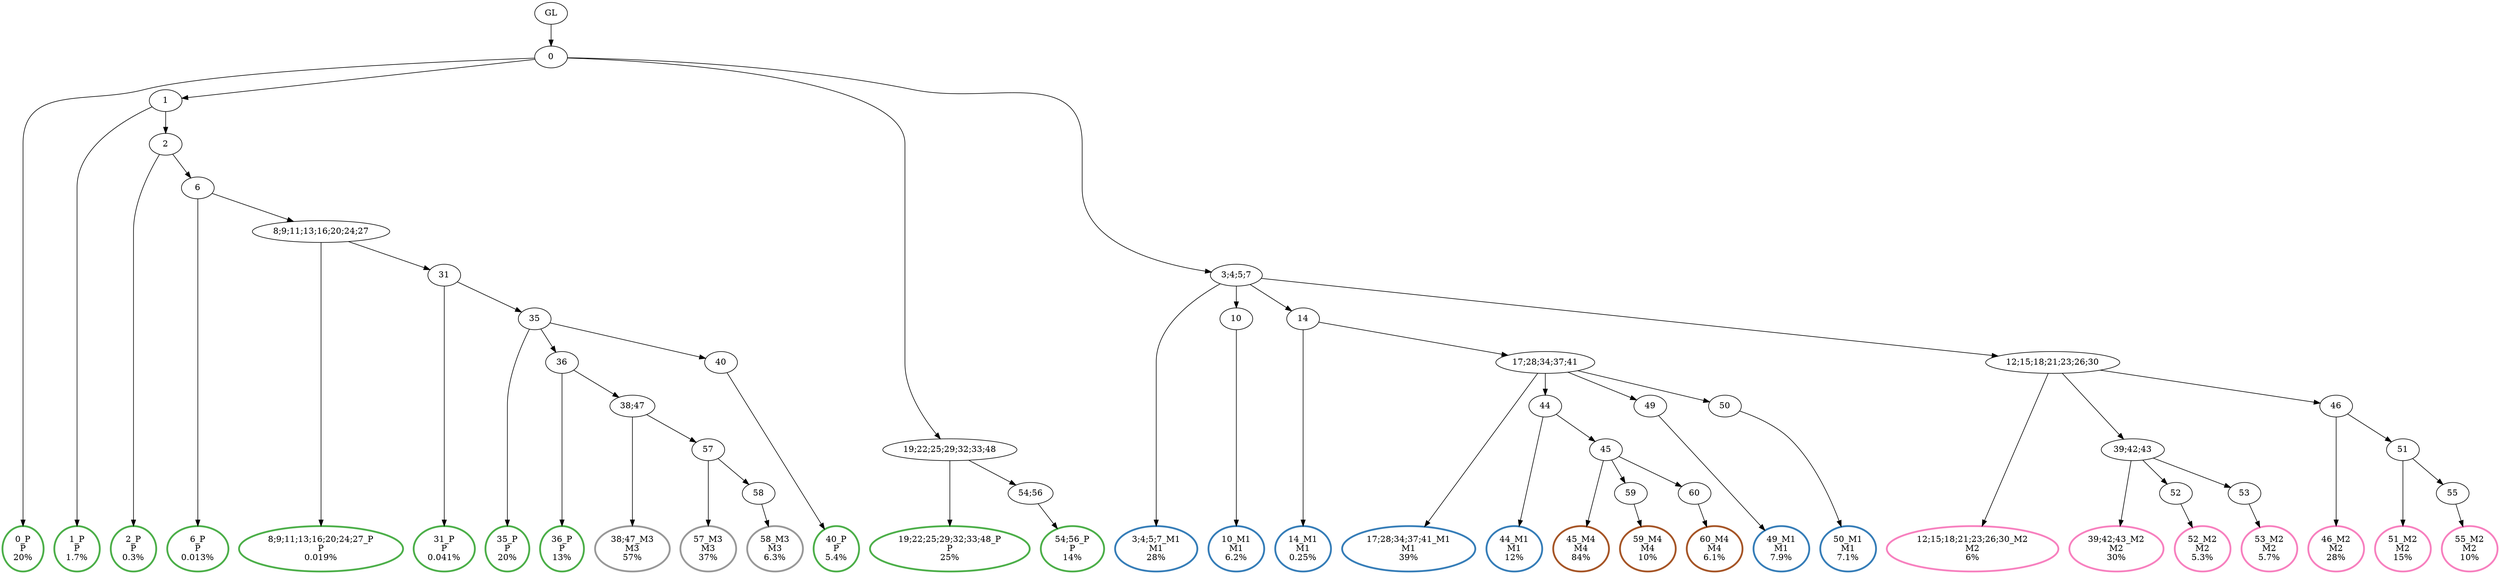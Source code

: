 digraph T {
	{
		rank=same
		60 [penwidth=3,colorscheme=set19,color=3,label="0_P\nP\n20%"]
		58 [penwidth=3,colorscheme=set19,color=3,label="1_P\nP\n1.7%"]
		56 [penwidth=3,colorscheme=set19,color=3,label="2_P\nP\n0.3%"]
		54 [penwidth=3,colorscheme=set19,color=3,label="6_P\nP\n0.013%"]
		52 [penwidth=3,colorscheme=set19,color=3,label="8;9;11;13;16;20;24;27_P\nP\n0.019%"]
		50 [penwidth=3,colorscheme=set19,color=3,label="31_P\nP\n0.041%"]
		48 [penwidth=3,colorscheme=set19,color=3,label="35_P\nP\n20%"]
		46 [penwidth=3,colorscheme=set19,color=3,label="36_P\nP\n13%"]
		44 [penwidth=3,colorscheme=set19,color=3,label="40_P\nP\n5.4%"]
		42 [penwidth=3,colorscheme=set19,color=3,label="19;22;25;29;32;33;48_P\nP\n25%"]
		40 [penwidth=3,colorscheme=set19,color=3,label="54;56_P\nP\n14%"]
		38 [penwidth=3,colorscheme=set19,color=2,label="3;4;5;7_M1\nM1\n28%"]
		36 [penwidth=3,colorscheme=set19,color=2,label="10_M1\nM1\n6.2%"]
		34 [penwidth=3,colorscheme=set19,color=2,label="14_M1\nM1\n0.25%"]
		32 [penwidth=3,colorscheme=set19,color=2,label="17;28;34;37;41_M1\nM1\n39%"]
		30 [penwidth=3,colorscheme=set19,color=2,label="44_M1\nM1\n12%"]
		28 [penwidth=3,colorscheme=set19,color=2,label="49_M1\nM1\n7.9%"]
		26 [penwidth=3,colorscheme=set19,color=2,label="50_M1\nM1\n7.1%"]
		24 [penwidth=3,colorscheme=set19,color=8,label="12;15;18;21;23;26;30_M2\nM2\n6%"]
		22 [penwidth=3,colorscheme=set19,color=8,label="39;42;43_M2\nM2\n30%"]
		20 [penwidth=3,colorscheme=set19,color=8,label="52_M2\nM2\n5.3%"]
		18 [penwidth=3,colorscheme=set19,color=8,label="53_M2\nM2\n5.7%"]
		16 [penwidth=3,colorscheme=set19,color=8,label="46_M2\nM2\n28%"]
		14 [penwidth=3,colorscheme=set19,color=8,label="51_M2\nM2\n15%"]
		12 [penwidth=3,colorscheme=set19,color=8,label="55_M2\nM2\n10%"]
		10 [penwidth=3,colorscheme=set19,color=9,label="38;47_M3\nM3\n57%"]
		8 [penwidth=3,colorscheme=set19,color=9,label="57_M3\nM3\n37%"]
		6 [penwidth=3,colorscheme=set19,color=9,label="58_M3\nM3\n6.3%"]
		4 [penwidth=3,colorscheme=set19,color=7,label="45_M4\nM4\n84%"]
		2 [penwidth=3,colorscheme=set19,color=7,label="59_M4\nM4\n10%"]
		0 [penwidth=3,colorscheme=set19,color=7,label="60_M4\nM4\n6.1%"]
	}
	62 [label="GL"]
	61 [label="0"]
	59 [label="1"]
	57 [label="2"]
	55 [label="6"]
	53 [label="8;9;11;13;16;20;24;27"]
	51 [label="31"]
	49 [label="35"]
	47 [label="36"]
	45 [label="40"]
	43 [label="19;22;25;29;32;33;48"]
	41 [label="54;56"]
	39 [label="3;4;5;7"]
	37 [label="10"]
	35 [label="14"]
	33 [label="17;28;34;37;41"]
	31 [label="44"]
	29 [label="49"]
	27 [label="50"]
	25 [label="12;15;18;21;23;26;30"]
	23 [label="39;42;43"]
	21 [label="52"]
	19 [label="53"]
	17 [label="46"]
	15 [label="51"]
	13 [label="55"]
	11 [label="38;47"]
	9 [label="57"]
	7 [label="58"]
	5 [label="45"]
	3 [label="59"]
	1 [label="60"]
	62 -> 61
	61 -> 60
	61 -> 59
	61 -> 43
	61 -> 39
	59 -> 58
	59 -> 57
	57 -> 56
	57 -> 55
	55 -> 54
	55 -> 53
	53 -> 52
	53 -> 51
	51 -> 50
	51 -> 49
	49 -> 48
	49 -> 47
	49 -> 45
	47 -> 46
	47 -> 11
	45 -> 44
	43 -> 42
	43 -> 41
	41 -> 40
	39 -> 38
	39 -> 37
	39 -> 35
	39 -> 25
	37 -> 36
	35 -> 34
	35 -> 33
	33 -> 32
	33 -> 31
	33 -> 29
	33 -> 27
	31 -> 30
	31 -> 5
	29 -> 28
	27 -> 26
	25 -> 24
	25 -> 23
	25 -> 17
	23 -> 22
	23 -> 21
	23 -> 19
	21 -> 20
	19 -> 18
	17 -> 16
	17 -> 15
	15 -> 14
	15 -> 13
	13 -> 12
	11 -> 10
	11 -> 9
	9 -> 8
	9 -> 7
	7 -> 6
	5 -> 4
	5 -> 3
	5 -> 1
	3 -> 2
	1 -> 0
}
